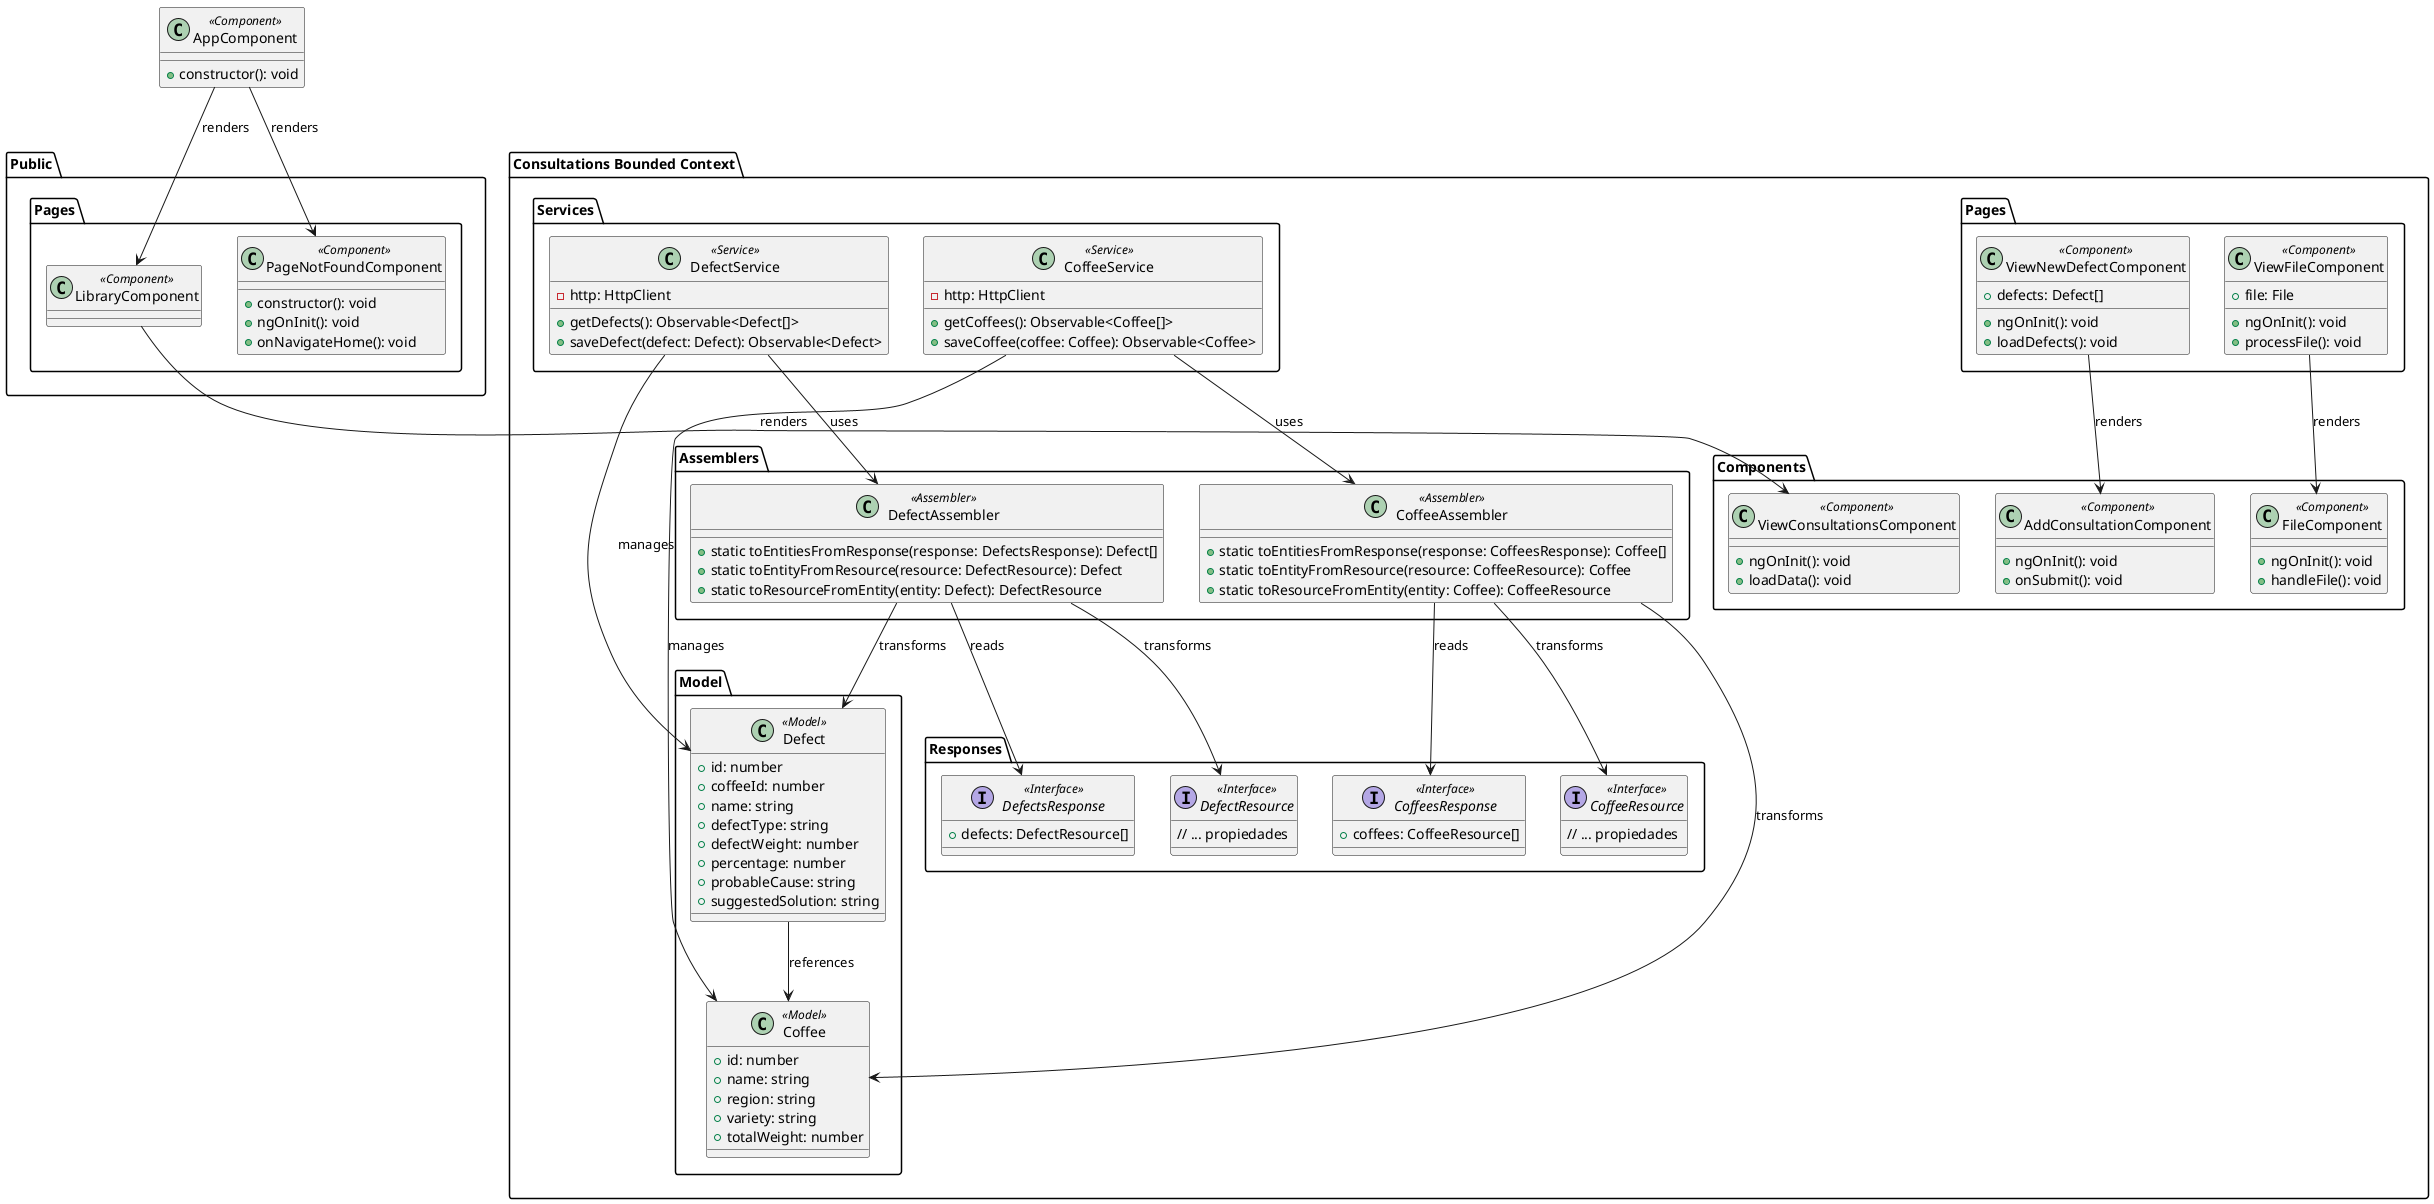 @startuml Consultations Frontend Diagram

class AppComponent <<Component>> {
    +constructor(): void
}

package "Public" {
    package "Pages" {
        class LibraryComponent <<Component>> {

        }
        class PageNotFoundComponent <<Component>> {
          +constructor(): void
                  +ngOnInit(): void
                  +onNavigateHome(): void
        }
    }
}

package "Consultations Bounded Context" {
    package "Components" {
        class ViewConsultationsComponent <<Component>> {
            +ngOnInit(): void
            +loadData(): void
        }

        class AddConsultationComponent <<Component>> {
            +ngOnInit(): void
            +onSubmit(): void
        }

        class FileComponent <<Component>> {
            +ngOnInit(): void
            +handleFile(): void
        }
    }

    package "Pages" {
        class ViewNewDefectComponent <<Component>> {
            +defects: Defect[]
            +ngOnInit(): void
            +loadDefects(): void
        }

        class ViewFileComponent <<Component>> {
            +file: File
            +ngOnInit(): void
            +processFile(): void
        }
    }

    package "Services" {
        class DefectService <<Service>> {
            -http: HttpClient
            +getDefects(): Observable<Defect[]>
            +saveDefect(defect: Defect): Observable<Defect>
        }

        class CoffeeService <<Service>> {
            -http: HttpClient
            +getCoffees(): Observable<Coffee[]>
            +saveCoffee(coffee: Coffee): Observable<Coffee>
        }
    }

    package "Assemblers" {
        class DefectAssembler <<Assembler>> {
            +static toEntitiesFromResponse(response: DefectsResponse): Defect[]
            +static toEntityFromResource(resource: DefectResource): Defect
            +static toResourceFromEntity(entity: Defect): DefectResource
        }

        class CoffeeAssembler <<Assembler>> {
            +static toEntitiesFromResponse(response: CoffeesResponse): Coffee[]
            +static toEntityFromResource(resource: CoffeeResource): Coffee
            +static toResourceFromEntity(entity: Coffee): CoffeeResource
        }
    }

    package "Responses" {
        interface DefectResource <<Interface>> {
            // ... propiedades
        }
        interface DefectsResponse <<Interface>> {
            +defects: DefectResource[]
        }
        interface CoffeeResource <<Interface>> {
            // ... propiedades
        }
        interface CoffeesResponse <<Interface>> {
            +coffees: CoffeeResource[]
        }
    }

    package "Model" {
        class Defect <<Model>> {
            +id: number
            +coffeeId: number
            +name: string
            +defectType: string
            +defectWeight: number
            +percentage: number
            +probableCause: string
            +suggestedSolution: string
        }

        class Coffee <<Model>> {
            +id: number
            +name: string
            +region: string
            +variety: string
            +totalWeight: number
        }
    }
}

' Relaciones de renderizado de la aplicación
AppComponent --> LibraryComponent : renders
AppComponent --> PageNotFoundComponent : renders

' Las páginas renderizan componentes (corregido)
LibraryComponent --> ViewConsultationsComponent : renders
ViewNewDefectComponent --> AddConsultationComponent : renders
ViewFileComponent --> FileComponent : renders

' Los servicios utilizan Assemblers
DefectService --> DefectAssembler : uses
CoffeeService --> CoffeeAssembler : uses

' Los Assemblers transforman modelos y leen respuestas
DefectAssembler --> Defect : transforms
DefectAssembler --> DefectResource : transforms
DefectAssembler --> DefectsResponse : reads

CoffeeAssembler --> Coffee : transforms
CoffeeAssembler --> CoffeeResource : transforms
CoffeeAssembler --> CoffeesResponse : reads

' Los servicios gestionan modelos
DefectService --> Defect : manages
CoffeeService --> Coffee : manages

' Relación entre modelos
Defect --> Coffee : references

@enduml
